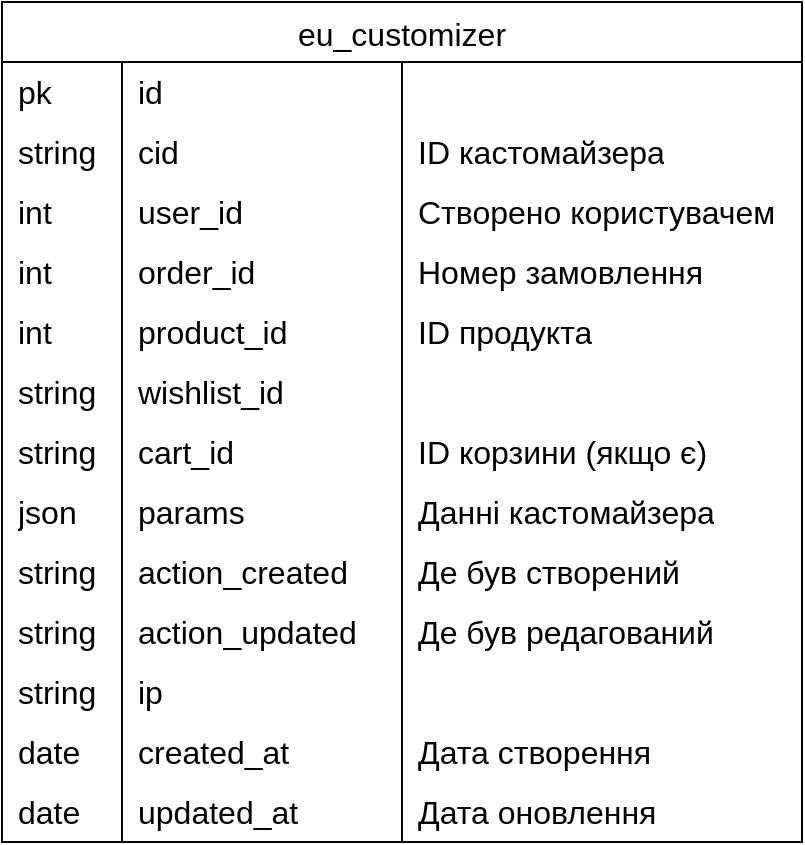<mxfile version="20.8.20" type="github">
  <diagram name="Page-1" id="3cN-lPrh8l8-ZixG8f44">
    <mxGraphModel dx="1057" dy="928" grid="1" gridSize="10" guides="1" tooltips="1" connect="1" arrows="1" fold="1" page="1" pageScale="1" pageWidth="850" pageHeight="1100" math="0" shadow="0">
      <root>
        <mxCell id="0" />
        <mxCell id="1" parent="0" />
        <mxCell id="XxdGgoXVJCoL5i5dYcoz-12" value="eu_customizer" style="shape=table;startSize=30;container=1;collapsible=0;childLayout=tableLayout;fixedRows=1;rowLines=0;fontStyle=0;strokeColor=default;fontSize=16;align=center;spacingLeft=0;" vertex="1" parent="1">
          <mxGeometry x="40" y="40" width="400" height="420" as="geometry" />
        </mxCell>
        <mxCell id="XxdGgoXVJCoL5i5dYcoz-13" value="" style="shape=tableRow;horizontal=0;startSize=0;swimlaneHead=0;swimlaneBody=0;top=0;left=0;bottom=0;right=0;collapsible=0;dropTarget=0;fillColor=none;points=[[0,0.5],[1,0.5]];portConstraint=eastwest;strokeColor=inherit;fontSize=16;align=left;spacingLeft=6;" vertex="1" parent="XxdGgoXVJCoL5i5dYcoz-12">
          <mxGeometry y="30" width="400" height="30" as="geometry" />
        </mxCell>
        <mxCell id="XxdGgoXVJCoL5i5dYcoz-14" value="pk" style="shape=partialRectangle;html=1;whiteSpace=wrap;connectable=0;fillColor=none;top=0;left=0;bottom=0;right=0;overflow=hidden;pointerEvents=1;strokeColor=inherit;fontSize=16;align=left;spacingLeft=6;" vertex="1" parent="XxdGgoXVJCoL5i5dYcoz-13">
          <mxGeometry width="60" height="30" as="geometry">
            <mxRectangle width="60" height="30" as="alternateBounds" />
          </mxGeometry>
        </mxCell>
        <mxCell id="XxdGgoXVJCoL5i5dYcoz-15" value="id" style="shape=partialRectangle;html=1;whiteSpace=wrap;connectable=0;fillColor=none;top=0;left=0;bottom=0;right=0;align=left;spacingLeft=6;overflow=hidden;strokeColor=inherit;fontSize=16;" vertex="1" parent="XxdGgoXVJCoL5i5dYcoz-13">
          <mxGeometry x="60" width="140" height="30" as="geometry">
            <mxRectangle width="140" height="30" as="alternateBounds" />
          </mxGeometry>
        </mxCell>
        <mxCell id="XxdGgoXVJCoL5i5dYcoz-53" style="shape=partialRectangle;html=1;whiteSpace=wrap;connectable=0;fillColor=none;top=0;left=0;bottom=0;right=0;align=left;spacingLeft=6;overflow=hidden;strokeColor=inherit;fontSize=16;" vertex="1" parent="XxdGgoXVJCoL5i5dYcoz-13">
          <mxGeometry x="200" width="200" height="30" as="geometry">
            <mxRectangle width="200" height="30" as="alternateBounds" />
          </mxGeometry>
        </mxCell>
        <mxCell id="XxdGgoXVJCoL5i5dYcoz-16" value="" style="shape=tableRow;horizontal=0;startSize=0;swimlaneHead=0;swimlaneBody=0;top=0;left=0;bottom=0;right=0;collapsible=0;dropTarget=0;fillColor=none;points=[[0,0.5],[1,0.5]];portConstraint=eastwest;strokeColor=inherit;fontSize=16;align=left;spacingLeft=6;" vertex="1" parent="XxdGgoXVJCoL5i5dYcoz-12">
          <mxGeometry y="60" width="400" height="30" as="geometry" />
        </mxCell>
        <mxCell id="XxdGgoXVJCoL5i5dYcoz-17" value="string" style="shape=partialRectangle;html=1;whiteSpace=wrap;connectable=0;fillColor=none;top=0;left=0;bottom=0;right=0;overflow=hidden;strokeColor=inherit;fontSize=16;align=left;spacingLeft=6;" vertex="1" parent="XxdGgoXVJCoL5i5dYcoz-16">
          <mxGeometry width="60" height="30" as="geometry">
            <mxRectangle width="60" height="30" as="alternateBounds" />
          </mxGeometry>
        </mxCell>
        <mxCell id="XxdGgoXVJCoL5i5dYcoz-18" value="cid" style="shape=partialRectangle;html=1;whiteSpace=wrap;connectable=0;fillColor=none;top=0;left=0;bottom=0;right=0;align=left;spacingLeft=6;overflow=hidden;strokeColor=inherit;fontSize=16;" vertex="1" parent="XxdGgoXVJCoL5i5dYcoz-16">
          <mxGeometry x="60" width="140" height="30" as="geometry">
            <mxRectangle width="140" height="30" as="alternateBounds" />
          </mxGeometry>
        </mxCell>
        <mxCell id="XxdGgoXVJCoL5i5dYcoz-54" value="ID кастомайзера" style="shape=partialRectangle;html=1;whiteSpace=wrap;connectable=0;fillColor=none;top=0;left=0;bottom=0;right=0;align=left;spacingLeft=6;overflow=hidden;strokeColor=inherit;fontSize=16;" vertex="1" parent="XxdGgoXVJCoL5i5dYcoz-16">
          <mxGeometry x="200" width="200" height="30" as="geometry">
            <mxRectangle width="200" height="30" as="alternateBounds" />
          </mxGeometry>
        </mxCell>
        <mxCell id="XxdGgoXVJCoL5i5dYcoz-38" value="" style="shape=tableRow;horizontal=0;startSize=0;swimlaneHead=0;swimlaneBody=0;top=0;left=0;bottom=0;right=0;collapsible=0;dropTarget=0;fillColor=none;points=[[0,0.5],[1,0.5]];portConstraint=eastwest;strokeColor=inherit;fontSize=16;align=left;spacingLeft=6;" vertex="1" parent="XxdGgoXVJCoL5i5dYcoz-12">
          <mxGeometry y="90" width="400" height="30" as="geometry" />
        </mxCell>
        <mxCell id="XxdGgoXVJCoL5i5dYcoz-39" value="int" style="shape=partialRectangle;html=1;whiteSpace=wrap;connectable=0;fillColor=none;top=0;left=0;bottom=0;right=0;overflow=hidden;strokeColor=inherit;fontSize=16;align=left;spacingLeft=6;" vertex="1" parent="XxdGgoXVJCoL5i5dYcoz-38">
          <mxGeometry width="60" height="30" as="geometry">
            <mxRectangle width="60" height="30" as="alternateBounds" />
          </mxGeometry>
        </mxCell>
        <mxCell id="XxdGgoXVJCoL5i5dYcoz-40" value="user_id" style="shape=partialRectangle;html=1;whiteSpace=wrap;connectable=0;fillColor=none;top=0;left=0;bottom=0;right=0;align=left;spacingLeft=6;overflow=hidden;strokeColor=inherit;fontSize=16;" vertex="1" parent="XxdGgoXVJCoL5i5dYcoz-38">
          <mxGeometry x="60" width="140" height="30" as="geometry">
            <mxRectangle width="140" height="30" as="alternateBounds" />
          </mxGeometry>
        </mxCell>
        <mxCell id="XxdGgoXVJCoL5i5dYcoz-55" value="Створено користувачем" style="shape=partialRectangle;html=1;whiteSpace=wrap;connectable=0;fillColor=none;top=0;left=0;bottom=0;right=0;align=left;spacingLeft=6;overflow=hidden;strokeColor=inherit;fontSize=16;" vertex="1" parent="XxdGgoXVJCoL5i5dYcoz-38">
          <mxGeometry x="200" width="200" height="30" as="geometry">
            <mxRectangle width="200" height="30" as="alternateBounds" />
          </mxGeometry>
        </mxCell>
        <mxCell id="XxdGgoXVJCoL5i5dYcoz-19" value="" style="shape=tableRow;horizontal=0;startSize=0;swimlaneHead=0;swimlaneBody=0;top=0;left=0;bottom=0;right=0;collapsible=0;dropTarget=0;fillColor=none;points=[[0,0.5],[1,0.5]];portConstraint=eastwest;strokeColor=inherit;fontSize=16;align=left;spacingLeft=6;" vertex="1" parent="XxdGgoXVJCoL5i5dYcoz-12">
          <mxGeometry y="120" width="400" height="30" as="geometry" />
        </mxCell>
        <mxCell id="XxdGgoXVJCoL5i5dYcoz-20" value="int" style="shape=partialRectangle;html=1;whiteSpace=wrap;connectable=0;fillColor=none;top=0;left=0;bottom=0;right=0;overflow=hidden;strokeColor=inherit;fontSize=16;align=left;spacingLeft=6;" vertex="1" parent="XxdGgoXVJCoL5i5dYcoz-19">
          <mxGeometry width="60" height="30" as="geometry">
            <mxRectangle width="60" height="30" as="alternateBounds" />
          </mxGeometry>
        </mxCell>
        <mxCell id="XxdGgoXVJCoL5i5dYcoz-21" value="order_id" style="shape=partialRectangle;html=1;whiteSpace=wrap;connectable=0;fillColor=none;top=0;left=0;bottom=0;right=0;align=left;spacingLeft=6;overflow=hidden;strokeColor=inherit;fontSize=16;" vertex="1" parent="XxdGgoXVJCoL5i5dYcoz-19">
          <mxGeometry x="60" width="140" height="30" as="geometry">
            <mxRectangle width="140" height="30" as="alternateBounds" />
          </mxGeometry>
        </mxCell>
        <mxCell id="XxdGgoXVJCoL5i5dYcoz-56" value="Номер замовлення" style="shape=partialRectangle;html=1;whiteSpace=wrap;connectable=0;fillColor=none;top=0;left=0;bottom=0;right=0;align=left;spacingLeft=6;overflow=hidden;strokeColor=inherit;fontSize=16;" vertex="1" parent="XxdGgoXVJCoL5i5dYcoz-19">
          <mxGeometry x="200" width="200" height="30" as="geometry">
            <mxRectangle width="200" height="30" as="alternateBounds" />
          </mxGeometry>
        </mxCell>
        <mxCell id="XxdGgoXVJCoL5i5dYcoz-23" value="" style="shape=tableRow;horizontal=0;startSize=0;swimlaneHead=0;swimlaneBody=0;top=0;left=0;bottom=0;right=0;collapsible=0;dropTarget=0;fillColor=none;points=[[0,0.5],[1,0.5]];portConstraint=eastwest;strokeColor=inherit;fontSize=16;align=left;spacingLeft=6;" vertex="1" parent="XxdGgoXVJCoL5i5dYcoz-12">
          <mxGeometry y="150" width="400" height="30" as="geometry" />
        </mxCell>
        <mxCell id="XxdGgoXVJCoL5i5dYcoz-24" value="int" style="shape=partialRectangle;html=1;whiteSpace=wrap;connectable=0;fillColor=none;top=0;left=0;bottom=0;right=0;overflow=hidden;strokeColor=inherit;fontSize=16;align=left;spacingLeft=6;" vertex="1" parent="XxdGgoXVJCoL5i5dYcoz-23">
          <mxGeometry width="60" height="30" as="geometry">
            <mxRectangle width="60" height="30" as="alternateBounds" />
          </mxGeometry>
        </mxCell>
        <mxCell id="XxdGgoXVJCoL5i5dYcoz-25" value="product_id" style="shape=partialRectangle;html=1;whiteSpace=wrap;connectable=0;fillColor=none;top=0;left=0;bottom=0;right=0;align=left;spacingLeft=6;overflow=hidden;strokeColor=inherit;fontSize=16;" vertex="1" parent="XxdGgoXVJCoL5i5dYcoz-23">
          <mxGeometry x="60" width="140" height="30" as="geometry">
            <mxRectangle width="140" height="30" as="alternateBounds" />
          </mxGeometry>
        </mxCell>
        <mxCell id="XxdGgoXVJCoL5i5dYcoz-57" value="ID продукта" style="shape=partialRectangle;html=1;whiteSpace=wrap;connectable=0;fillColor=none;top=0;left=0;bottom=0;right=0;align=left;spacingLeft=6;overflow=hidden;strokeColor=inherit;fontSize=16;" vertex="1" parent="XxdGgoXVJCoL5i5dYcoz-23">
          <mxGeometry x="200" width="200" height="30" as="geometry">
            <mxRectangle width="200" height="30" as="alternateBounds" />
          </mxGeometry>
        </mxCell>
        <mxCell id="XxdGgoXVJCoL5i5dYcoz-26" value="" style="shape=tableRow;horizontal=0;startSize=0;swimlaneHead=0;swimlaneBody=0;top=0;left=0;bottom=0;right=0;collapsible=0;dropTarget=0;fillColor=none;points=[[0,0.5],[1,0.5]];portConstraint=eastwest;strokeColor=inherit;fontSize=16;align=left;spacingLeft=6;" vertex="1" parent="XxdGgoXVJCoL5i5dYcoz-12">
          <mxGeometry y="180" width="400" height="30" as="geometry" />
        </mxCell>
        <mxCell id="XxdGgoXVJCoL5i5dYcoz-27" value="string" style="shape=partialRectangle;html=1;whiteSpace=wrap;connectable=0;fillColor=none;top=0;left=0;bottom=0;right=0;overflow=hidden;strokeColor=inherit;fontSize=16;align=left;spacingLeft=6;" vertex="1" parent="XxdGgoXVJCoL5i5dYcoz-26">
          <mxGeometry width="60" height="30" as="geometry">
            <mxRectangle width="60" height="30" as="alternateBounds" />
          </mxGeometry>
        </mxCell>
        <mxCell id="XxdGgoXVJCoL5i5dYcoz-28" value="wishlist_id" style="shape=partialRectangle;html=1;whiteSpace=wrap;connectable=0;fillColor=none;top=0;left=0;bottom=0;right=0;align=left;spacingLeft=6;overflow=hidden;strokeColor=inherit;fontSize=16;" vertex="1" parent="XxdGgoXVJCoL5i5dYcoz-26">
          <mxGeometry x="60" width="140" height="30" as="geometry">
            <mxRectangle width="140" height="30" as="alternateBounds" />
          </mxGeometry>
        </mxCell>
        <mxCell id="XxdGgoXVJCoL5i5dYcoz-58" style="shape=partialRectangle;html=1;whiteSpace=wrap;connectable=0;fillColor=none;top=0;left=0;bottom=0;right=0;align=left;spacingLeft=6;overflow=hidden;strokeColor=inherit;fontSize=16;" vertex="1" parent="XxdGgoXVJCoL5i5dYcoz-26">
          <mxGeometry x="200" width="200" height="30" as="geometry">
            <mxRectangle width="200" height="30" as="alternateBounds" />
          </mxGeometry>
        </mxCell>
        <mxCell id="XxdGgoXVJCoL5i5dYcoz-44" value="" style="shape=tableRow;horizontal=0;startSize=0;swimlaneHead=0;swimlaneBody=0;top=0;left=0;bottom=0;right=0;collapsible=0;dropTarget=0;fillColor=none;points=[[0,0.5],[1,0.5]];portConstraint=eastwest;strokeColor=inherit;fontSize=16;align=left;spacingLeft=6;" vertex="1" parent="XxdGgoXVJCoL5i5dYcoz-12">
          <mxGeometry y="210" width="400" height="30" as="geometry" />
        </mxCell>
        <mxCell id="XxdGgoXVJCoL5i5dYcoz-45" value="string" style="shape=partialRectangle;html=1;whiteSpace=wrap;connectable=0;fillColor=none;top=0;left=0;bottom=0;right=0;overflow=hidden;strokeColor=inherit;fontSize=16;align=left;spacingLeft=6;" vertex="1" parent="XxdGgoXVJCoL5i5dYcoz-44">
          <mxGeometry width="60" height="30" as="geometry">
            <mxRectangle width="60" height="30" as="alternateBounds" />
          </mxGeometry>
        </mxCell>
        <mxCell id="XxdGgoXVJCoL5i5dYcoz-46" value="cart_id" style="shape=partialRectangle;html=1;whiteSpace=wrap;connectable=0;fillColor=none;top=0;left=0;bottom=0;right=0;align=left;spacingLeft=6;overflow=hidden;strokeColor=inherit;fontSize=16;" vertex="1" parent="XxdGgoXVJCoL5i5dYcoz-44">
          <mxGeometry x="60" width="140" height="30" as="geometry">
            <mxRectangle width="140" height="30" as="alternateBounds" />
          </mxGeometry>
        </mxCell>
        <mxCell id="XxdGgoXVJCoL5i5dYcoz-59" value="ID корзини (якщо є)" style="shape=partialRectangle;html=1;whiteSpace=wrap;connectable=0;fillColor=none;top=0;left=0;bottom=0;right=0;align=left;spacingLeft=6;overflow=hidden;strokeColor=inherit;fontSize=16;" vertex="1" parent="XxdGgoXVJCoL5i5dYcoz-44">
          <mxGeometry x="200" width="200" height="30" as="geometry">
            <mxRectangle width="200" height="30" as="alternateBounds" />
          </mxGeometry>
        </mxCell>
        <mxCell id="XxdGgoXVJCoL5i5dYcoz-35" value="" style="shape=tableRow;horizontal=0;startSize=0;swimlaneHead=0;swimlaneBody=0;top=0;left=0;bottom=0;right=0;collapsible=0;dropTarget=0;fillColor=none;points=[[0,0.5],[1,0.5]];portConstraint=eastwest;strokeColor=inherit;fontSize=16;align=left;spacingLeft=6;" vertex="1" parent="XxdGgoXVJCoL5i5dYcoz-12">
          <mxGeometry y="240" width="400" height="30" as="geometry" />
        </mxCell>
        <mxCell id="XxdGgoXVJCoL5i5dYcoz-36" value="json" style="shape=partialRectangle;html=1;whiteSpace=wrap;connectable=0;fillColor=none;top=0;left=0;bottom=0;right=0;overflow=hidden;strokeColor=inherit;fontSize=16;align=left;spacingLeft=6;" vertex="1" parent="XxdGgoXVJCoL5i5dYcoz-35">
          <mxGeometry width="60" height="30" as="geometry">
            <mxRectangle width="60" height="30" as="alternateBounds" />
          </mxGeometry>
        </mxCell>
        <mxCell id="XxdGgoXVJCoL5i5dYcoz-37" value="params" style="shape=partialRectangle;html=1;whiteSpace=wrap;connectable=0;fillColor=none;top=0;left=0;bottom=0;right=0;align=left;spacingLeft=6;overflow=hidden;strokeColor=inherit;fontSize=16;" vertex="1" parent="XxdGgoXVJCoL5i5dYcoz-35">
          <mxGeometry x="60" width="140" height="30" as="geometry">
            <mxRectangle width="140" height="30" as="alternateBounds" />
          </mxGeometry>
        </mxCell>
        <mxCell id="XxdGgoXVJCoL5i5dYcoz-60" value="Данні кастомайзера" style="shape=partialRectangle;html=1;whiteSpace=wrap;connectable=0;fillColor=none;top=0;left=0;bottom=0;right=0;align=left;spacingLeft=6;overflow=hidden;strokeColor=inherit;fontSize=16;" vertex="1" parent="XxdGgoXVJCoL5i5dYcoz-35">
          <mxGeometry x="200" width="200" height="30" as="geometry">
            <mxRectangle width="200" height="30" as="alternateBounds" />
          </mxGeometry>
        </mxCell>
        <mxCell id="XxdGgoXVJCoL5i5dYcoz-47" value="" style="shape=tableRow;horizontal=0;startSize=0;swimlaneHead=0;swimlaneBody=0;top=0;left=0;bottom=0;right=0;collapsible=0;dropTarget=0;fillColor=none;points=[[0,0.5],[1,0.5]];portConstraint=eastwest;strokeColor=inherit;fontSize=16;align=left;spacingLeft=6;" vertex="1" parent="XxdGgoXVJCoL5i5dYcoz-12">
          <mxGeometry y="270" width="400" height="30" as="geometry" />
        </mxCell>
        <mxCell id="XxdGgoXVJCoL5i5dYcoz-48" value="string" style="shape=partialRectangle;html=1;whiteSpace=wrap;connectable=0;fillColor=none;top=0;left=0;bottom=0;right=0;overflow=hidden;strokeColor=inherit;fontSize=16;align=left;spacingLeft=6;" vertex="1" parent="XxdGgoXVJCoL5i5dYcoz-47">
          <mxGeometry width="60" height="30" as="geometry">
            <mxRectangle width="60" height="30" as="alternateBounds" />
          </mxGeometry>
        </mxCell>
        <mxCell id="XxdGgoXVJCoL5i5dYcoz-49" value="action_created" style="shape=partialRectangle;html=1;whiteSpace=wrap;connectable=0;fillColor=none;top=0;left=0;bottom=0;right=0;align=left;spacingLeft=6;overflow=hidden;strokeColor=inherit;fontSize=16;" vertex="1" parent="XxdGgoXVJCoL5i5dYcoz-47">
          <mxGeometry x="60" width="140" height="30" as="geometry">
            <mxRectangle width="140" height="30" as="alternateBounds" />
          </mxGeometry>
        </mxCell>
        <mxCell id="XxdGgoXVJCoL5i5dYcoz-61" value="Де був створений" style="shape=partialRectangle;html=1;whiteSpace=wrap;connectable=0;fillColor=none;top=0;left=0;bottom=0;right=0;align=left;spacingLeft=6;overflow=hidden;strokeColor=inherit;fontSize=16;" vertex="1" parent="XxdGgoXVJCoL5i5dYcoz-47">
          <mxGeometry x="200" width="200" height="30" as="geometry">
            <mxRectangle width="200" height="30" as="alternateBounds" />
          </mxGeometry>
        </mxCell>
        <mxCell id="XxdGgoXVJCoL5i5dYcoz-50" value="" style="shape=tableRow;horizontal=0;startSize=0;swimlaneHead=0;swimlaneBody=0;top=0;left=0;bottom=0;right=0;collapsible=0;dropTarget=0;fillColor=none;points=[[0,0.5],[1,0.5]];portConstraint=eastwest;strokeColor=inherit;fontSize=16;align=left;spacingLeft=6;" vertex="1" parent="XxdGgoXVJCoL5i5dYcoz-12">
          <mxGeometry y="300" width="400" height="30" as="geometry" />
        </mxCell>
        <mxCell id="XxdGgoXVJCoL5i5dYcoz-51" value="string" style="shape=partialRectangle;html=1;whiteSpace=wrap;connectable=0;fillColor=none;top=0;left=0;bottom=0;right=0;overflow=hidden;strokeColor=inherit;fontSize=16;align=left;spacingLeft=6;" vertex="1" parent="XxdGgoXVJCoL5i5dYcoz-50">
          <mxGeometry width="60" height="30" as="geometry">
            <mxRectangle width="60" height="30" as="alternateBounds" />
          </mxGeometry>
        </mxCell>
        <mxCell id="XxdGgoXVJCoL5i5dYcoz-52" value="action_updated" style="shape=partialRectangle;html=1;whiteSpace=wrap;connectable=0;fillColor=none;top=0;left=0;bottom=0;right=0;align=left;spacingLeft=6;overflow=hidden;strokeColor=inherit;fontSize=16;" vertex="1" parent="XxdGgoXVJCoL5i5dYcoz-50">
          <mxGeometry x="60" width="140" height="30" as="geometry">
            <mxRectangle width="140" height="30" as="alternateBounds" />
          </mxGeometry>
        </mxCell>
        <mxCell id="XxdGgoXVJCoL5i5dYcoz-62" value="Де був редагований" style="shape=partialRectangle;html=1;whiteSpace=wrap;connectable=0;fillColor=none;top=0;left=0;bottom=0;right=0;align=left;spacingLeft=6;overflow=hidden;strokeColor=inherit;fontSize=16;" vertex="1" parent="XxdGgoXVJCoL5i5dYcoz-50">
          <mxGeometry x="200" width="200" height="30" as="geometry">
            <mxRectangle width="200" height="30" as="alternateBounds" />
          </mxGeometry>
        </mxCell>
        <mxCell id="XxdGgoXVJCoL5i5dYcoz-41" value="" style="shape=tableRow;horizontal=0;startSize=0;swimlaneHead=0;swimlaneBody=0;top=0;left=0;bottom=0;right=0;collapsible=0;dropTarget=0;fillColor=none;points=[[0,0.5],[1,0.5]];portConstraint=eastwest;strokeColor=inherit;fontSize=16;align=left;spacingLeft=6;" vertex="1" parent="XxdGgoXVJCoL5i5dYcoz-12">
          <mxGeometry y="330" width="400" height="30" as="geometry" />
        </mxCell>
        <mxCell id="XxdGgoXVJCoL5i5dYcoz-42" value="string" style="shape=partialRectangle;html=1;whiteSpace=wrap;connectable=0;fillColor=none;top=0;left=0;bottom=0;right=0;overflow=hidden;strokeColor=inherit;fontSize=16;align=left;spacingLeft=6;" vertex="1" parent="XxdGgoXVJCoL5i5dYcoz-41">
          <mxGeometry width="60" height="30" as="geometry">
            <mxRectangle width="60" height="30" as="alternateBounds" />
          </mxGeometry>
        </mxCell>
        <mxCell id="XxdGgoXVJCoL5i5dYcoz-43" value="ip" style="shape=partialRectangle;html=1;whiteSpace=wrap;connectable=0;fillColor=none;top=0;left=0;bottom=0;right=0;align=left;spacingLeft=6;overflow=hidden;strokeColor=inherit;fontSize=16;" vertex="1" parent="XxdGgoXVJCoL5i5dYcoz-41">
          <mxGeometry x="60" width="140" height="30" as="geometry">
            <mxRectangle width="140" height="30" as="alternateBounds" />
          </mxGeometry>
        </mxCell>
        <mxCell id="XxdGgoXVJCoL5i5dYcoz-63" style="shape=partialRectangle;html=1;whiteSpace=wrap;connectable=0;fillColor=none;top=0;left=0;bottom=0;right=0;align=left;spacingLeft=6;overflow=hidden;strokeColor=inherit;fontSize=16;" vertex="1" parent="XxdGgoXVJCoL5i5dYcoz-41">
          <mxGeometry x="200" width="200" height="30" as="geometry">
            <mxRectangle width="200" height="30" as="alternateBounds" />
          </mxGeometry>
        </mxCell>
        <mxCell id="XxdGgoXVJCoL5i5dYcoz-29" value="" style="shape=tableRow;horizontal=0;startSize=0;swimlaneHead=0;swimlaneBody=0;top=0;left=0;bottom=0;right=0;collapsible=0;dropTarget=0;fillColor=none;points=[[0,0.5],[1,0.5]];portConstraint=eastwest;strokeColor=inherit;fontSize=16;align=left;spacingLeft=6;" vertex="1" parent="XxdGgoXVJCoL5i5dYcoz-12">
          <mxGeometry y="360" width="400" height="30" as="geometry" />
        </mxCell>
        <mxCell id="XxdGgoXVJCoL5i5dYcoz-30" value="date" style="shape=partialRectangle;html=1;whiteSpace=wrap;connectable=0;fillColor=none;top=0;left=0;bottom=0;right=0;overflow=hidden;strokeColor=inherit;fontSize=16;align=left;spacingLeft=6;" vertex="1" parent="XxdGgoXVJCoL5i5dYcoz-29">
          <mxGeometry width="60" height="30" as="geometry">
            <mxRectangle width="60" height="30" as="alternateBounds" />
          </mxGeometry>
        </mxCell>
        <mxCell id="XxdGgoXVJCoL5i5dYcoz-31" value="created_at" style="shape=partialRectangle;html=1;whiteSpace=wrap;connectable=0;fillColor=none;top=0;left=0;bottom=0;right=0;align=left;spacingLeft=6;overflow=hidden;strokeColor=inherit;fontSize=16;" vertex="1" parent="XxdGgoXVJCoL5i5dYcoz-29">
          <mxGeometry x="60" width="140" height="30" as="geometry">
            <mxRectangle width="140" height="30" as="alternateBounds" />
          </mxGeometry>
        </mxCell>
        <mxCell id="XxdGgoXVJCoL5i5dYcoz-64" value="Дата створення" style="shape=partialRectangle;html=1;whiteSpace=wrap;connectable=0;fillColor=none;top=0;left=0;bottom=0;right=0;align=left;spacingLeft=6;overflow=hidden;strokeColor=inherit;fontSize=16;" vertex="1" parent="XxdGgoXVJCoL5i5dYcoz-29">
          <mxGeometry x="200" width="200" height="30" as="geometry">
            <mxRectangle width="200" height="30" as="alternateBounds" />
          </mxGeometry>
        </mxCell>
        <mxCell id="XxdGgoXVJCoL5i5dYcoz-32" value="" style="shape=tableRow;horizontal=0;startSize=0;swimlaneHead=0;swimlaneBody=0;top=0;left=0;bottom=0;right=0;collapsible=0;dropTarget=0;fillColor=none;points=[[0,0.5],[1,0.5]];portConstraint=eastwest;strokeColor=inherit;fontSize=16;align=left;spacingLeft=6;" vertex="1" parent="XxdGgoXVJCoL5i5dYcoz-12">
          <mxGeometry y="390" width="400" height="30" as="geometry" />
        </mxCell>
        <mxCell id="XxdGgoXVJCoL5i5dYcoz-33" value="date" style="shape=partialRectangle;html=1;whiteSpace=wrap;connectable=0;fillColor=none;top=0;left=0;bottom=0;right=0;overflow=hidden;strokeColor=inherit;fontSize=16;align=left;spacingLeft=6;" vertex="1" parent="XxdGgoXVJCoL5i5dYcoz-32">
          <mxGeometry width="60" height="30" as="geometry">
            <mxRectangle width="60" height="30" as="alternateBounds" />
          </mxGeometry>
        </mxCell>
        <mxCell id="XxdGgoXVJCoL5i5dYcoz-34" value="updated_at" style="shape=partialRectangle;html=1;whiteSpace=wrap;connectable=0;fillColor=none;top=0;left=0;bottom=0;right=0;align=left;spacingLeft=6;overflow=hidden;strokeColor=inherit;fontSize=16;" vertex="1" parent="XxdGgoXVJCoL5i5dYcoz-32">
          <mxGeometry x="60" width="140" height="30" as="geometry">
            <mxRectangle width="140" height="30" as="alternateBounds" />
          </mxGeometry>
        </mxCell>
        <mxCell id="XxdGgoXVJCoL5i5dYcoz-65" value="Дата оновлення" style="shape=partialRectangle;html=1;whiteSpace=wrap;connectable=0;fillColor=none;top=0;left=0;bottom=0;right=0;align=left;spacingLeft=6;overflow=hidden;strokeColor=inherit;fontSize=16;" vertex="1" parent="XxdGgoXVJCoL5i5dYcoz-32">
          <mxGeometry x="200" width="200" height="30" as="geometry">
            <mxRectangle width="200" height="30" as="alternateBounds" />
          </mxGeometry>
        </mxCell>
      </root>
    </mxGraphModel>
  </diagram>
</mxfile>
